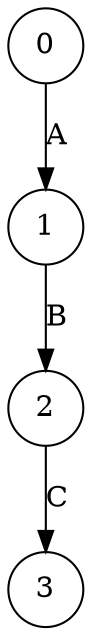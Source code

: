 digraph {
	node [shape=circle]
	1 [label=1]
	2 [label=2]
	3 [label=3]
	0 -> 1 [label=A]
	1 -> 2 [label=B]
	2 -> 3 [label=C]
}
